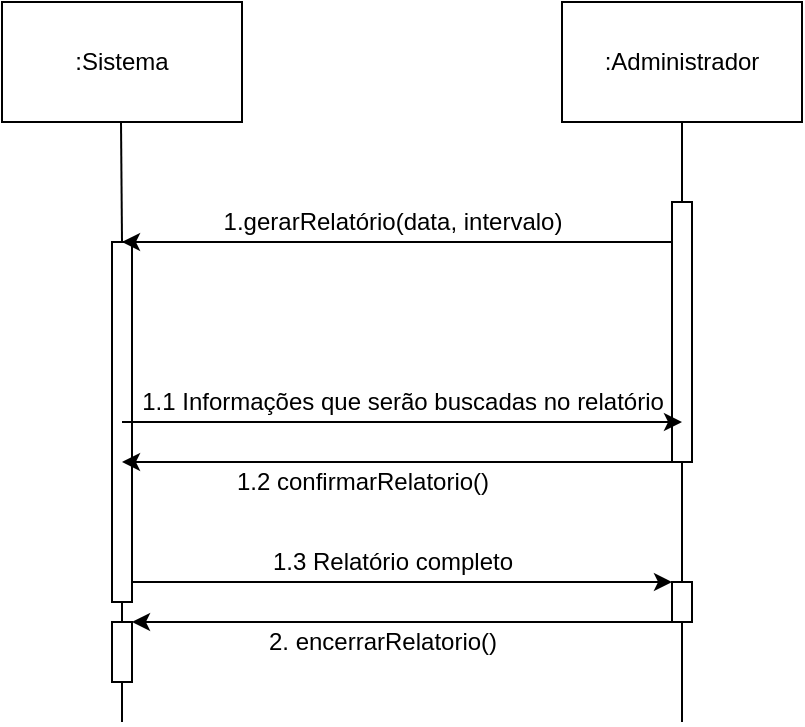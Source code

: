 <mxfile version="20.0.2" type="device"><diagram id="JcB4AoaDVqTouLbzVeP7" name="Page-1"><mxGraphModel dx="782" dy="597" grid="1" gridSize="10" guides="1" tooltips="1" connect="1" arrows="1" fold="1" page="1" pageScale="1" pageWidth="827" pageHeight="1169" math="0" shadow="0"><root><mxCell id="0"/><mxCell id="1" parent="0"/><mxCell id="2WdOGQC3QuCLFB-xZs7w-1" value=":Sistema" style="rounded=0;whiteSpace=wrap;html=1;" parent="1" vertex="1"><mxGeometry x="140" y="100" width="120" height="60" as="geometry"/></mxCell><mxCell id="2WdOGQC3QuCLFB-xZs7w-2" value="" style="endArrow=none;html=1;rounded=0;" parent="1" edge="1"><mxGeometry width="50" height="50" relative="1" as="geometry"><mxPoint x="200" y="220" as="sourcePoint"/><mxPoint x="199.5" y="160" as="targetPoint"/></mxGeometry></mxCell><mxCell id="2WdOGQC3QuCLFB-xZs7w-3" value="" style="rounded=0;whiteSpace=wrap;html=1;" parent="1" vertex="1"><mxGeometry x="195" y="220" width="10" height="180" as="geometry"/></mxCell><mxCell id="2WdOGQC3QuCLFB-xZs7w-5" value="" style="endArrow=classic;html=1;rounded=0;" parent="1" edge="1"><mxGeometry width="50" height="50" relative="1" as="geometry"><mxPoint x="480" y="220" as="sourcePoint"/><mxPoint x="200" y="220" as="targetPoint"/></mxGeometry></mxCell><mxCell id="2WdOGQC3QuCLFB-xZs7w-6" value=":Administrador" style="rounded=0;whiteSpace=wrap;html=1;" parent="1" vertex="1"><mxGeometry x="420" y="100" width="120" height="60" as="geometry"/></mxCell><mxCell id="2WdOGQC3QuCLFB-xZs7w-7" value="" style="endArrow=none;html=1;rounded=0;" parent="1" source="2WdOGQC3QuCLFB-xZs7w-6" edge="1"><mxGeometry width="50" height="50" relative="1" as="geometry"><mxPoint x="480.5" y="220" as="sourcePoint"/><mxPoint x="480" y="200" as="targetPoint"/></mxGeometry></mxCell><mxCell id="2WdOGQC3QuCLFB-xZs7w-8" value="" style="rounded=0;whiteSpace=wrap;html=1;" parent="1" vertex="1"><mxGeometry x="475" y="200" width="10" height="130" as="geometry"/></mxCell><mxCell id="2WdOGQC3QuCLFB-xZs7w-10" value="1.gerarRelatório(data, intervalo)" style="text;html=1;align=center;verticalAlign=middle;resizable=0;points=[];autosize=1;strokeColor=none;fillColor=none;" parent="1" vertex="1"><mxGeometry x="240" y="195" width="190" height="30" as="geometry"/></mxCell><mxCell id="2WdOGQC3QuCLFB-xZs7w-11" value="" style="endArrow=classic;html=1;rounded=0;" parent="1" edge="1"><mxGeometry width="50" height="50" relative="1" as="geometry"><mxPoint x="200" y="310" as="sourcePoint"/><mxPoint x="480" y="310" as="targetPoint"/></mxGeometry></mxCell><mxCell id="2WdOGQC3QuCLFB-xZs7w-12" value="1.1 Informações que serão buscadas no relatório" style="text;html=1;align=center;verticalAlign=middle;resizable=0;points=[];autosize=1;strokeColor=none;fillColor=none;" parent="1" vertex="1"><mxGeometry x="200" y="290" width="280" height="20" as="geometry"/></mxCell><mxCell id="2WdOGQC3QuCLFB-xZs7w-13" value="" style="endArrow=classic;html=1;rounded=0;" parent="1" edge="1"><mxGeometry width="50" height="50" relative="1" as="geometry"><mxPoint x="475" y="330" as="sourcePoint"/><mxPoint x="200" y="330" as="targetPoint"/></mxGeometry></mxCell><mxCell id="2WdOGQC3QuCLFB-xZs7w-14" value="1.2 confirmarRelatorio()" style="text;html=1;align=center;verticalAlign=middle;resizable=0;points=[];autosize=1;strokeColor=none;fillColor=none;" parent="1" vertex="1"><mxGeometry x="250" y="330" width="140" height="20" as="geometry"/></mxCell><mxCell id="2WdOGQC3QuCLFB-xZs7w-16" value="" style="endArrow=none;html=1;rounded=0;entryX=0.5;entryY=1;entryDx=0;entryDy=0;exitX=0.5;exitY=0;exitDx=0;exitDy=0;" parent="1" source="2WdOGQC3QuCLFB-xZs7w-19" target="2WdOGQC3QuCLFB-xZs7w-8" edge="1"><mxGeometry width="50" height="50" relative="1" as="geometry"><mxPoint x="480" y="380" as="sourcePoint"/><mxPoint x="479.5" y="320" as="targetPoint"/></mxGeometry></mxCell><mxCell id="2WdOGQC3QuCLFB-xZs7w-17" value="" style="endArrow=classic;html=1;rounded=0;" parent="1" edge="1"><mxGeometry width="50" height="50" relative="1" as="geometry"><mxPoint x="205" y="390" as="sourcePoint"/><mxPoint x="475" y="390" as="targetPoint"/></mxGeometry></mxCell><mxCell id="2WdOGQC3QuCLFB-xZs7w-18" value="1.3 Relatório completo" style="text;html=1;align=center;verticalAlign=middle;resizable=0;points=[];autosize=1;strokeColor=none;fillColor=none;" parent="1" vertex="1"><mxGeometry x="265" y="370" width="140" height="20" as="geometry"/></mxCell><mxCell id="2WdOGQC3QuCLFB-xZs7w-19" value="" style="rounded=0;whiteSpace=wrap;html=1;" parent="1" vertex="1"><mxGeometry x="475" y="390" width="10" height="20" as="geometry"/></mxCell><mxCell id="2WdOGQC3QuCLFB-xZs7w-20" value="" style="endArrow=none;html=1;rounded=0;edgeStyle=orthogonalEdgeStyle;" parent="1" edge="1"><mxGeometry width="50" height="50" relative="1" as="geometry"><mxPoint x="480" y="460" as="sourcePoint"/><mxPoint x="480" y="410" as="targetPoint"/></mxGeometry></mxCell><mxCell id="2WdOGQC3QuCLFB-xZs7w-21" value="" style="endArrow=none;html=1;rounded=0;entryX=0.5;entryY=1;entryDx=0;entryDy=0;" parent="1" target="2WdOGQC3QuCLFB-xZs7w-3" edge="1"><mxGeometry width="50" height="50" relative="1" as="geometry"><mxPoint x="200" y="410" as="sourcePoint"/><mxPoint x="200" y="430" as="targetPoint"/></mxGeometry></mxCell><mxCell id="2WdOGQC3QuCLFB-xZs7w-22" value="" style="endArrow=classic;html=1;rounded=0;" parent="1" edge="1"><mxGeometry width="50" height="50" relative="1" as="geometry"><mxPoint x="475" y="410" as="sourcePoint"/><mxPoint x="205" y="410" as="targetPoint"/></mxGeometry></mxCell><mxCell id="2WdOGQC3QuCLFB-xZs7w-23" value="" style="rounded=0;whiteSpace=wrap;html=1;" parent="1" vertex="1"><mxGeometry x="195" y="410" width="10" height="30" as="geometry"/></mxCell><mxCell id="2WdOGQC3QuCLFB-xZs7w-24" value="2. encerrarRelatorio()" style="text;html=1;align=center;verticalAlign=middle;resizable=0;points=[];autosize=1;strokeColor=none;fillColor=none;" parent="1" vertex="1"><mxGeometry x="265" y="410" width="130" height="20" as="geometry"/></mxCell><mxCell id="2WdOGQC3QuCLFB-xZs7w-25" value="" style="endArrow=none;html=1;rounded=0;" parent="1" edge="1"><mxGeometry width="50" height="50" relative="1" as="geometry"><mxPoint x="200" y="460" as="sourcePoint"/><mxPoint x="200" y="440" as="targetPoint"/></mxGeometry></mxCell></root></mxGraphModel></diagram></mxfile>